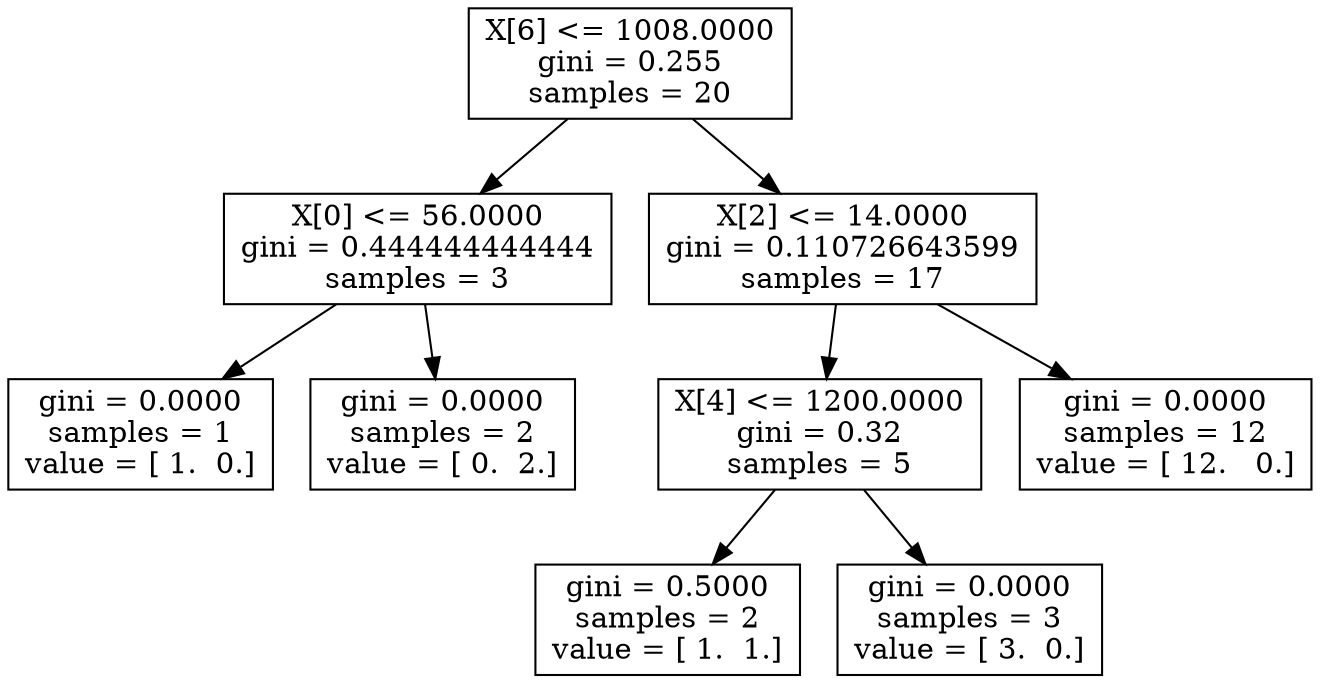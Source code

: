 digraph Tree {
0 [label="X[6] <= 1008.0000\ngini = 0.255\nsamples = 20", shape="box"] ;
1 [label="X[0] <= 56.0000\ngini = 0.444444444444\nsamples = 3", shape="box"] ;
0 -> 1 ;
2 [label="gini = 0.0000\nsamples = 1\nvalue = [ 1.  0.]", shape="box"] ;
1 -> 2 ;
3 [label="gini = 0.0000\nsamples = 2\nvalue = [ 0.  2.]", shape="box"] ;
1 -> 3 ;
4 [label="X[2] <= 14.0000\ngini = 0.110726643599\nsamples = 17", shape="box"] ;
0 -> 4 ;
5 [label="X[4] <= 1200.0000\ngini = 0.32\nsamples = 5", shape="box"] ;
4 -> 5 ;
6 [label="gini = 0.5000\nsamples = 2\nvalue = [ 1.  1.]", shape="box"] ;
5 -> 6 ;
7 [label="gini = 0.0000\nsamples = 3\nvalue = [ 3.  0.]", shape="box"] ;
5 -> 7 ;
8 [label="gini = 0.0000\nsamples = 12\nvalue = [ 12.   0.]", shape="box"] ;
4 -> 8 ;
}
